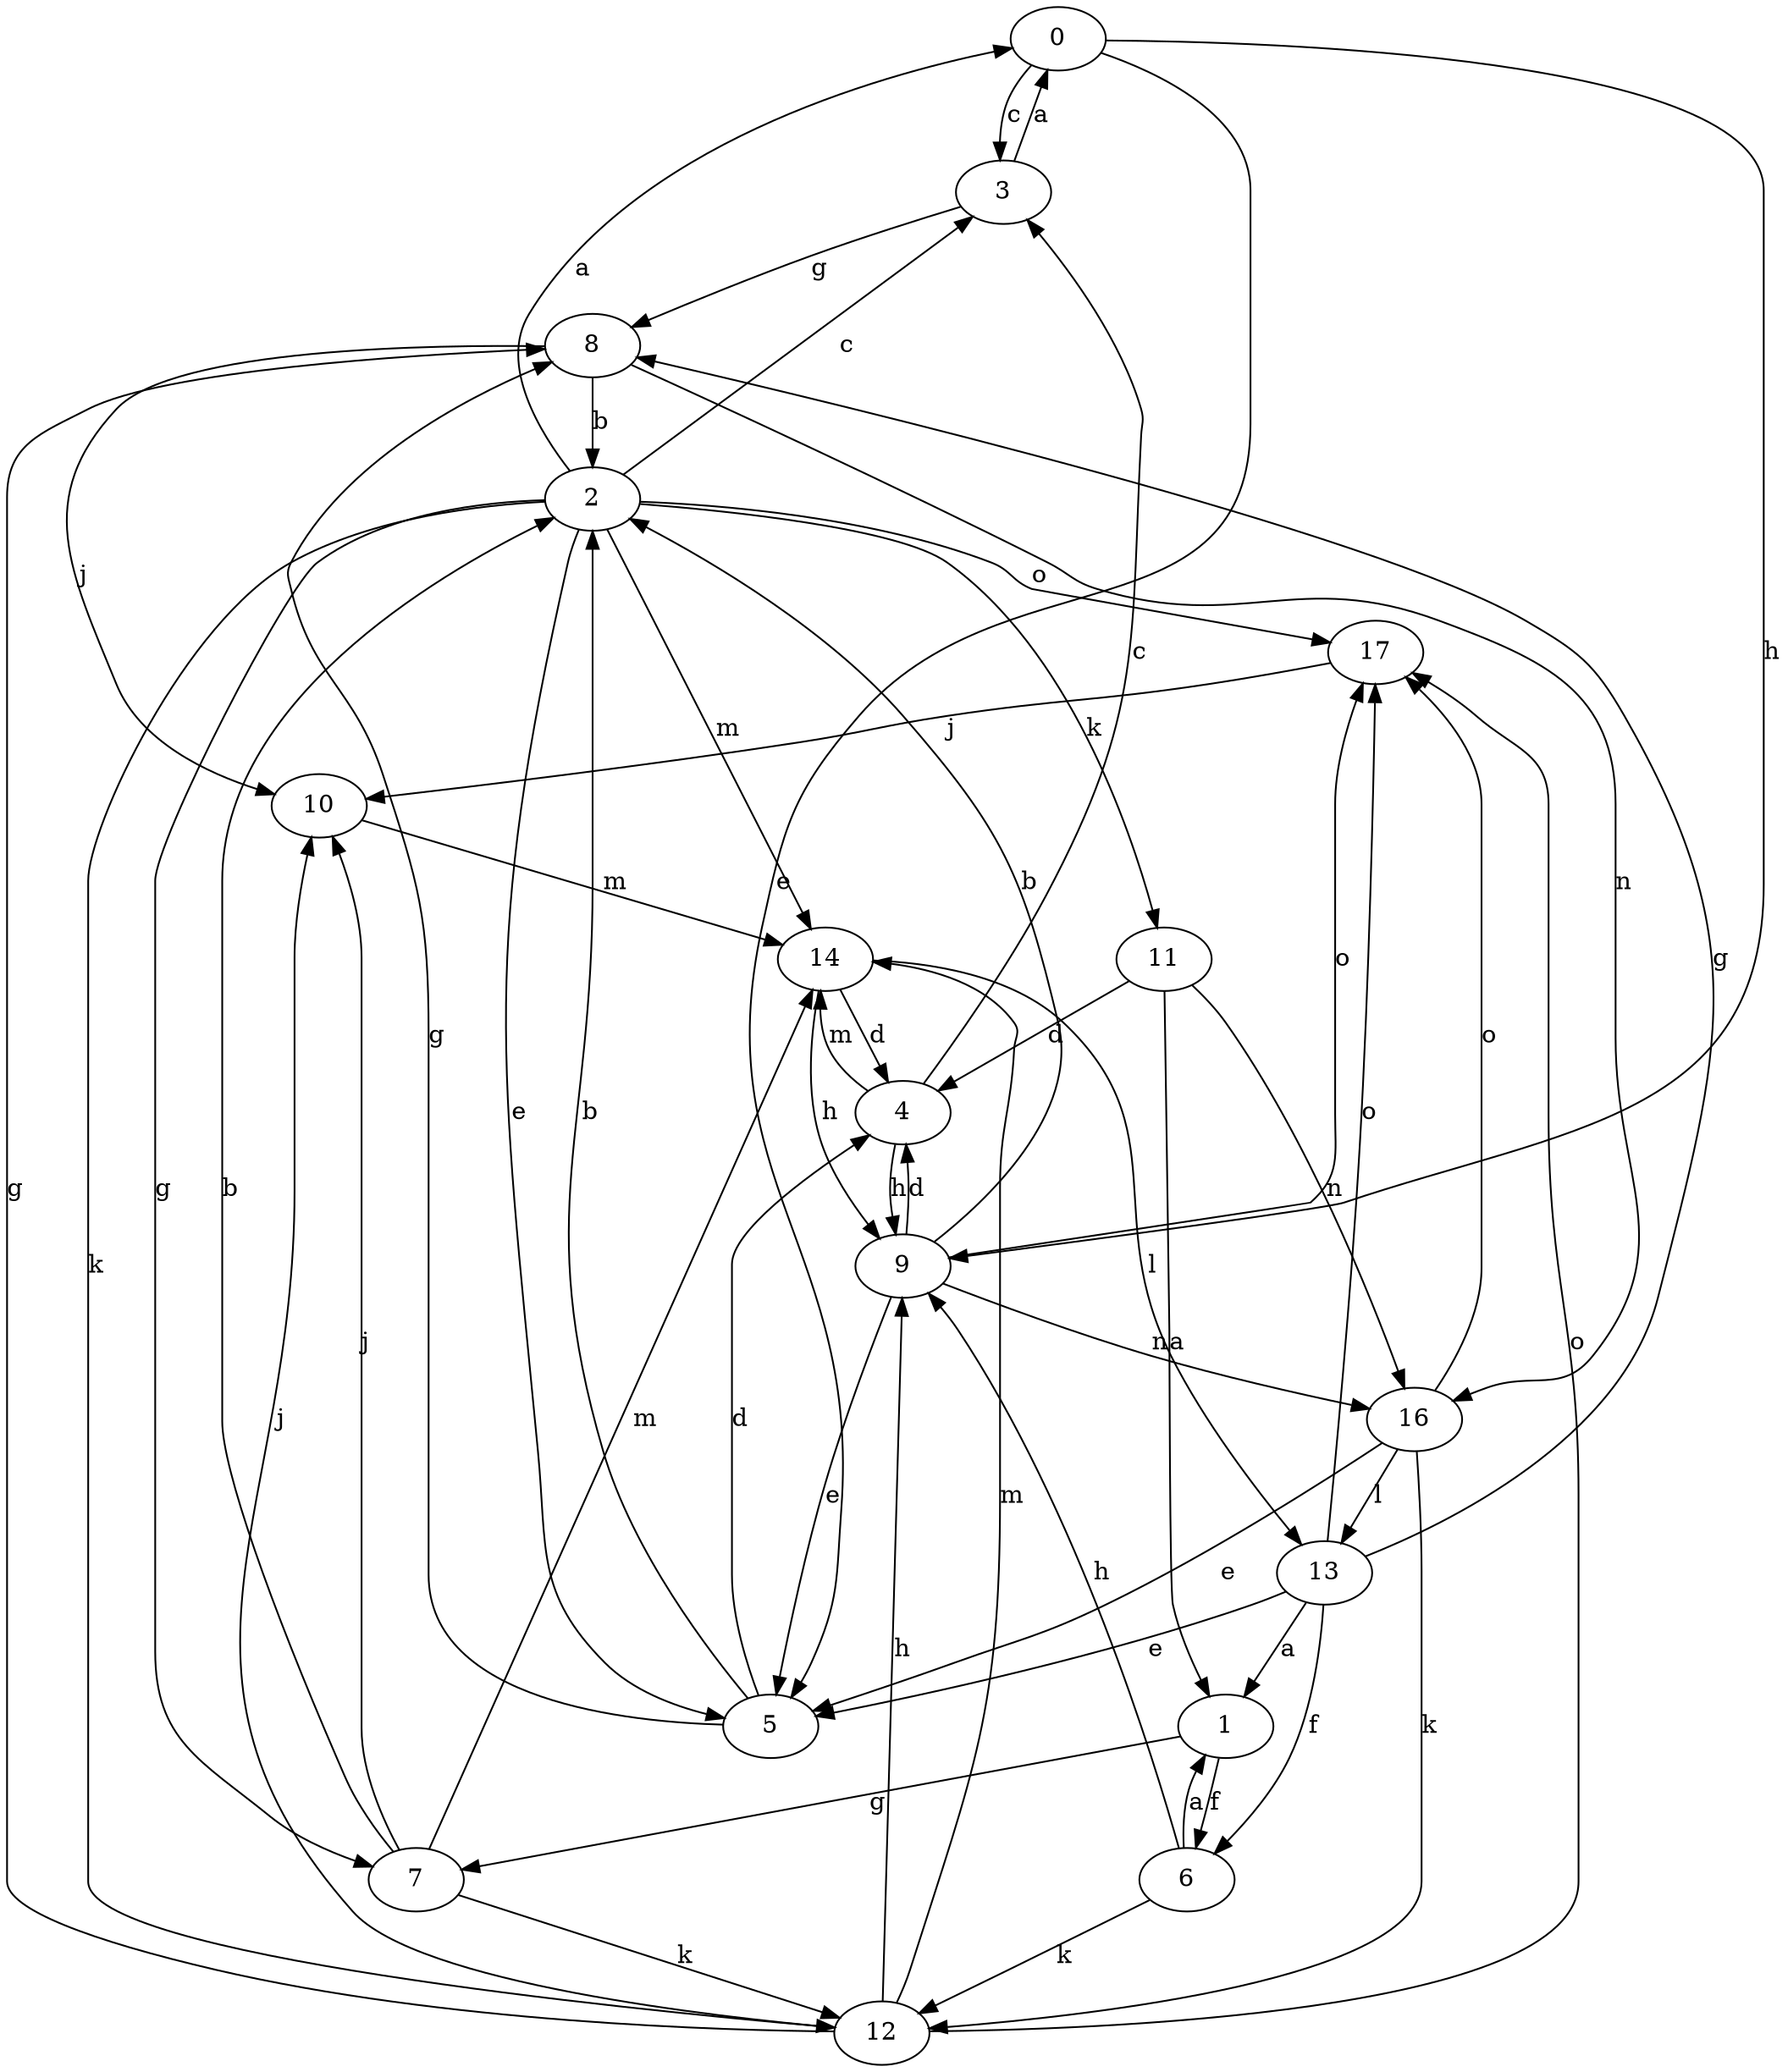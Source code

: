 strict digraph  {
0;
1;
2;
3;
4;
5;
6;
7;
8;
9;
10;
11;
12;
13;
14;
16;
17;
0 -> 3  [label=c];
0 -> 5  [label=e];
0 -> 9  [label=h];
1 -> 6  [label=f];
1 -> 7  [label=g];
2 -> 0  [label=a];
2 -> 3  [label=c];
2 -> 5  [label=e];
2 -> 7  [label=g];
2 -> 11  [label=k];
2 -> 12  [label=k];
2 -> 14  [label=m];
2 -> 17  [label=o];
3 -> 0  [label=a];
3 -> 8  [label=g];
4 -> 3  [label=c];
4 -> 9  [label=h];
4 -> 14  [label=m];
5 -> 2  [label=b];
5 -> 4  [label=d];
5 -> 8  [label=g];
6 -> 1  [label=a];
6 -> 9  [label=h];
6 -> 12  [label=k];
7 -> 2  [label=b];
7 -> 10  [label=j];
7 -> 12  [label=k];
7 -> 14  [label=m];
8 -> 2  [label=b];
8 -> 10  [label=j];
8 -> 16  [label=n];
9 -> 2  [label=b];
9 -> 4  [label=d];
9 -> 5  [label=e];
9 -> 16  [label=n];
9 -> 17  [label=o];
10 -> 14  [label=m];
11 -> 1  [label=a];
11 -> 4  [label=d];
11 -> 16  [label=n];
12 -> 8  [label=g];
12 -> 9  [label=h];
12 -> 10  [label=j];
12 -> 14  [label=m];
12 -> 17  [label=o];
13 -> 1  [label=a];
13 -> 5  [label=e];
13 -> 6  [label=f];
13 -> 8  [label=g];
13 -> 17  [label=o];
14 -> 4  [label=d];
14 -> 9  [label=h];
14 -> 13  [label=l];
16 -> 5  [label=e];
16 -> 12  [label=k];
16 -> 13  [label=l];
16 -> 17  [label=o];
17 -> 10  [label=j];
}
